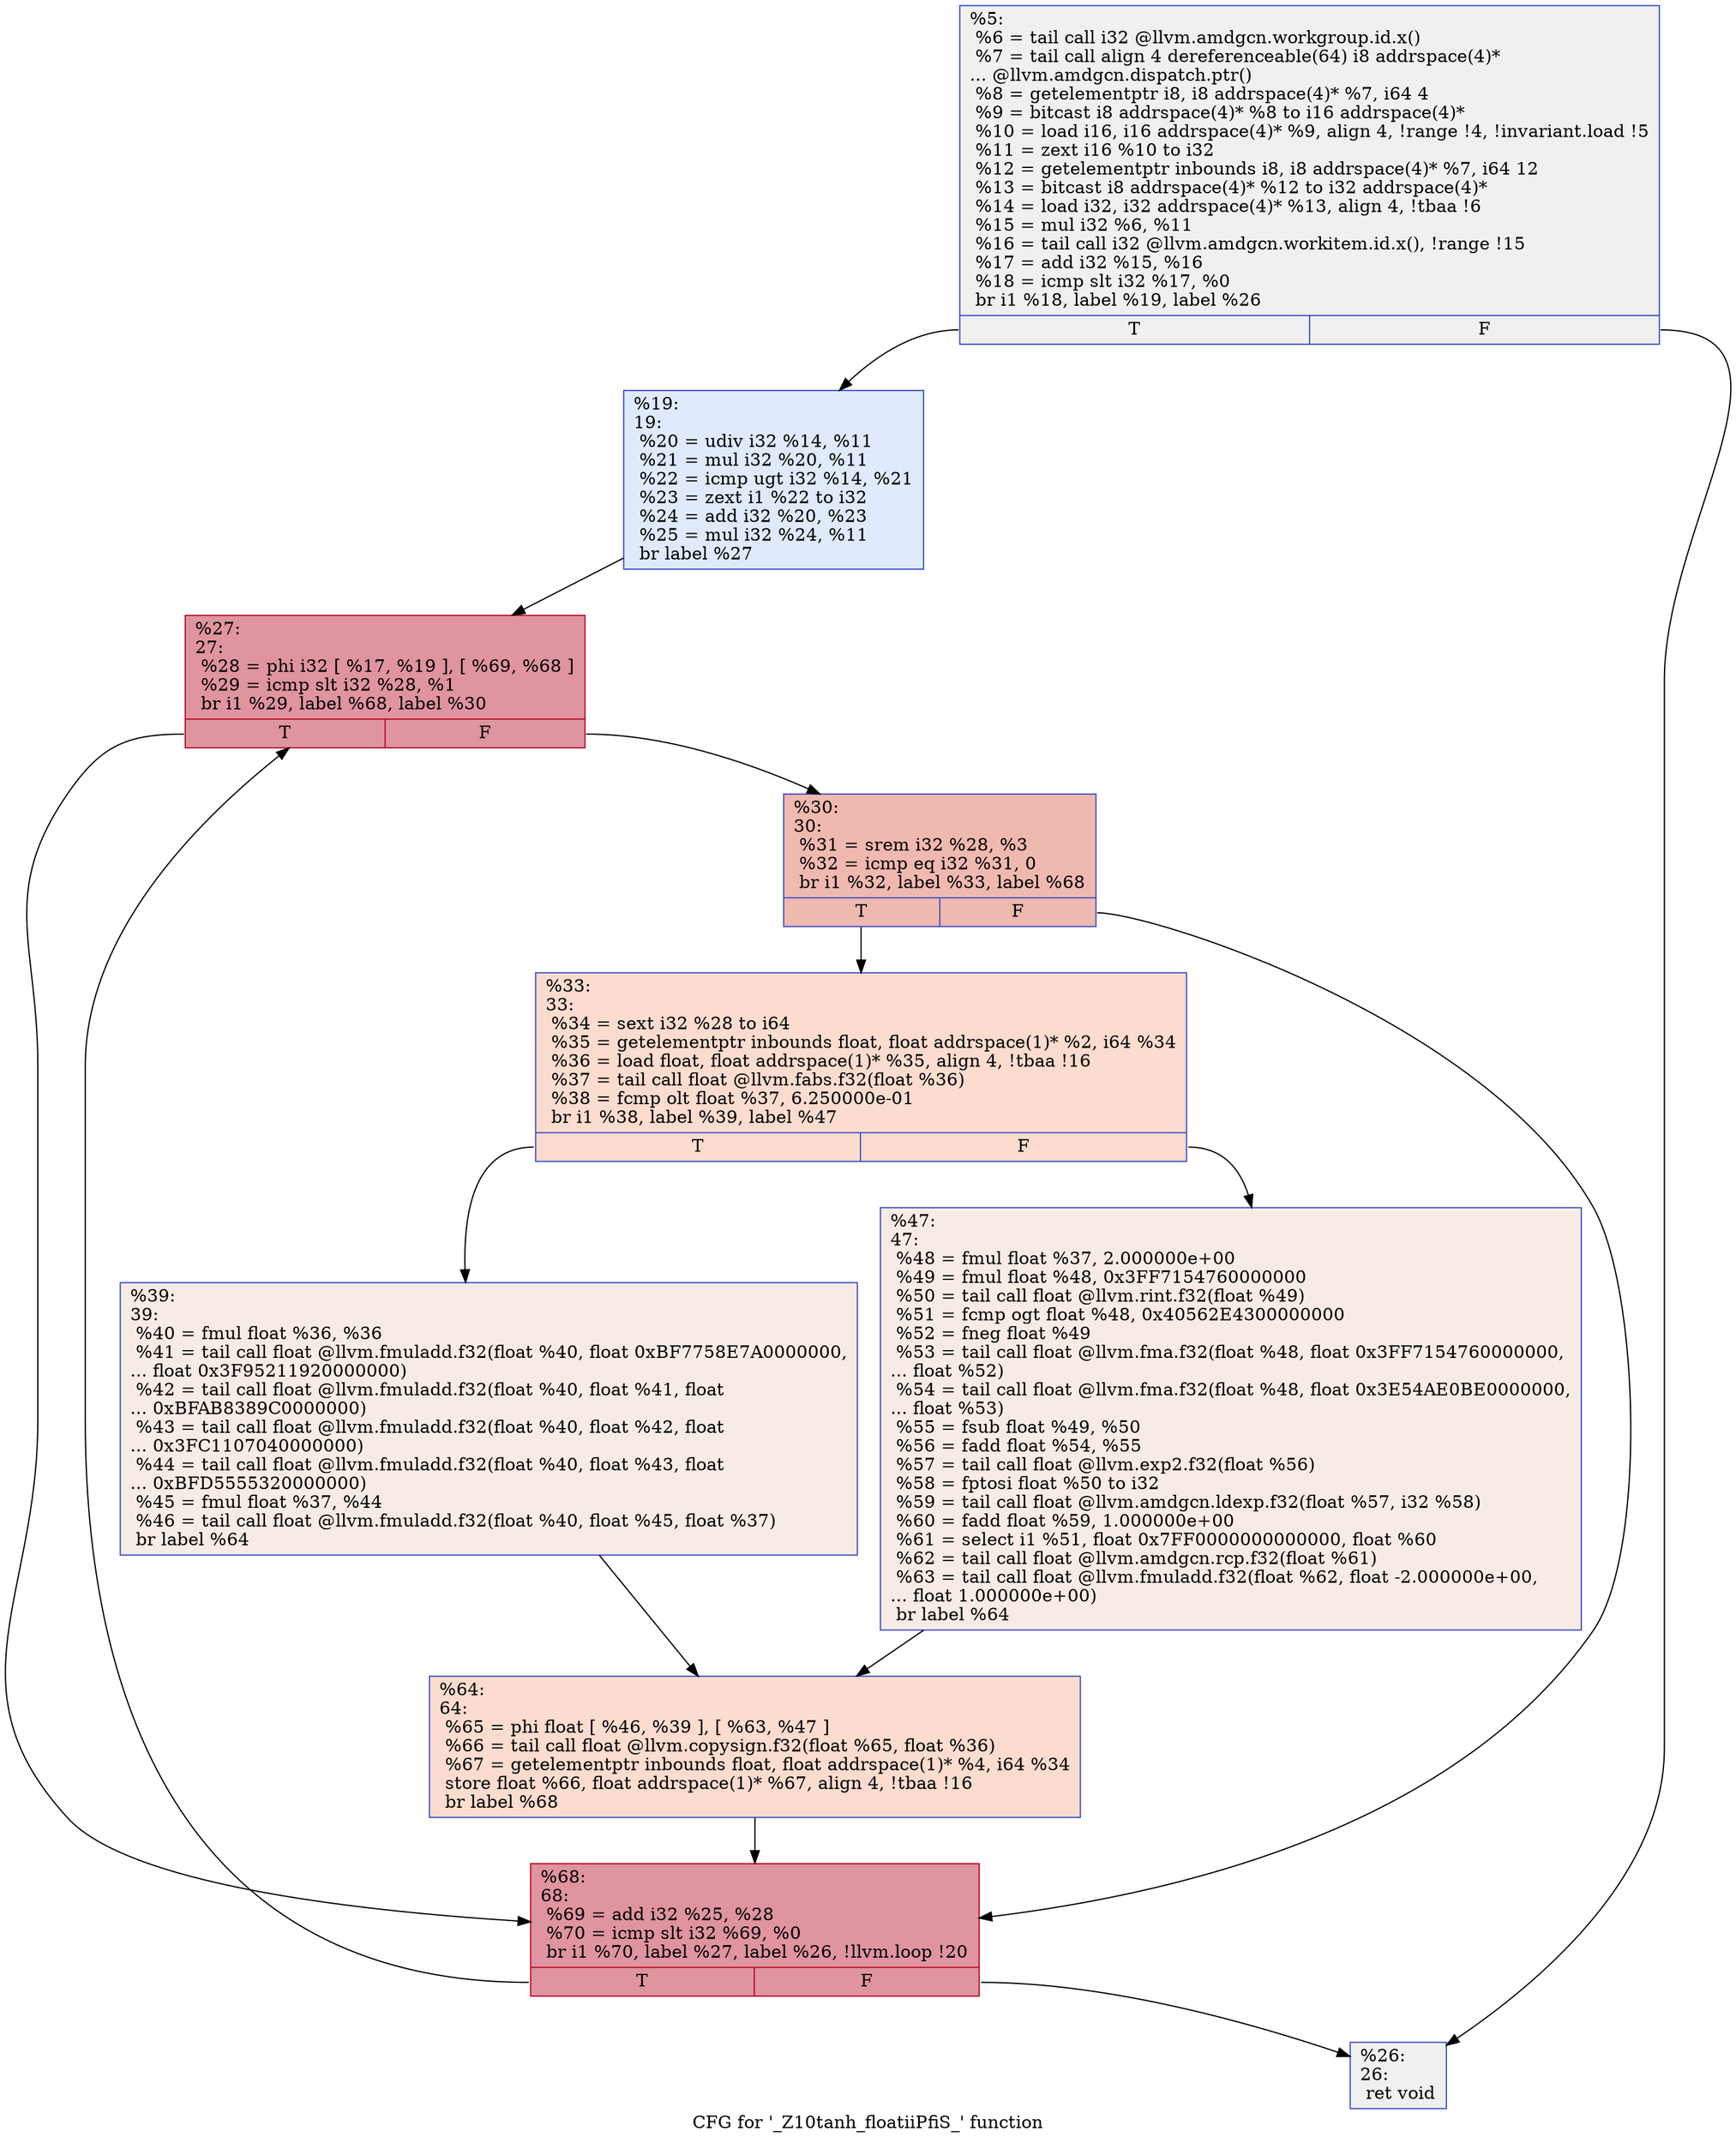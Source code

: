 digraph "CFG for '_Z10tanh_floatiiPfiS_' function" {
	label="CFG for '_Z10tanh_floatiiPfiS_' function";

	Node0x4a0b200 [shape=record,color="#3d50c3ff", style=filled, fillcolor="#dedcdb70",label="{%5:\l  %6 = tail call i32 @llvm.amdgcn.workgroup.id.x()\l  %7 = tail call align 4 dereferenceable(64) i8 addrspace(4)*\l... @llvm.amdgcn.dispatch.ptr()\l  %8 = getelementptr i8, i8 addrspace(4)* %7, i64 4\l  %9 = bitcast i8 addrspace(4)* %8 to i16 addrspace(4)*\l  %10 = load i16, i16 addrspace(4)* %9, align 4, !range !4, !invariant.load !5\l  %11 = zext i16 %10 to i32\l  %12 = getelementptr inbounds i8, i8 addrspace(4)* %7, i64 12\l  %13 = bitcast i8 addrspace(4)* %12 to i32 addrspace(4)*\l  %14 = load i32, i32 addrspace(4)* %13, align 4, !tbaa !6\l  %15 = mul i32 %6, %11\l  %16 = tail call i32 @llvm.amdgcn.workitem.id.x(), !range !15\l  %17 = add i32 %15, %16\l  %18 = icmp slt i32 %17, %0\l  br i1 %18, label %19, label %26\l|{<s0>T|<s1>F}}"];
	Node0x4a0b200:s0 -> Node0x4a0d430;
	Node0x4a0b200:s1 -> Node0x4a0d4c0;
	Node0x4a0d430 [shape=record,color="#3d50c3ff", style=filled, fillcolor="#b9d0f970",label="{%19:\l19:                                               \l  %20 = udiv i32 %14, %11\l  %21 = mul i32 %20, %11\l  %22 = icmp ugt i32 %14, %21\l  %23 = zext i1 %22 to i32\l  %24 = add i32 %20, %23\l  %25 = mul i32 %24, %11\l  br label %27\l}"];
	Node0x4a0d430 -> Node0x4a0d940;
	Node0x4a0d4c0 [shape=record,color="#3d50c3ff", style=filled, fillcolor="#dedcdb70",label="{%26:\l26:                                               \l  ret void\l}"];
	Node0x4a0d940 [shape=record,color="#b70d28ff", style=filled, fillcolor="#b70d2870",label="{%27:\l27:                                               \l  %28 = phi i32 [ %17, %19 ], [ %69, %68 ]\l  %29 = icmp slt i32 %28, %1\l  br i1 %29, label %68, label %30\l|{<s0>T|<s1>F}}"];
	Node0x4a0d940:s0 -> Node0x4a0da50;
	Node0x4a0d940:s1 -> Node0x4a0dbe0;
	Node0x4a0dbe0 [shape=record,color="#3d50c3ff", style=filled, fillcolor="#de614d70",label="{%30:\l30:                                               \l  %31 = srem i32 %28, %3\l  %32 = icmp eq i32 %31, 0\l  br i1 %32, label %33, label %68\l|{<s0>T|<s1>F}}"];
	Node0x4a0dbe0:s0 -> Node0x4a0d290;
	Node0x4a0dbe0:s1 -> Node0x4a0da50;
	Node0x4a0d290 [shape=record,color="#3d50c3ff", style=filled, fillcolor="#f7af9170",label="{%33:\l33:                                               \l  %34 = sext i32 %28 to i64\l  %35 = getelementptr inbounds float, float addrspace(1)* %2, i64 %34\l  %36 = load float, float addrspace(1)* %35, align 4, !tbaa !16\l  %37 = tail call float @llvm.fabs.f32(float %36)\l  %38 = fcmp olt float %37, 6.250000e-01\l  br i1 %38, label %39, label %47\l|{<s0>T|<s1>F}}"];
	Node0x4a0d290:s0 -> Node0x4a0efd0;
	Node0x4a0d290:s1 -> Node0x4a0f060;
	Node0x4a0efd0 [shape=record,color="#3d50c3ff", style=filled, fillcolor="#ecd3c570",label="{%39:\l39:                                               \l  %40 = fmul float %36, %36\l  %41 = tail call float @llvm.fmuladd.f32(float %40, float 0xBF7758E7A0000000,\l... float 0x3F95211920000000)\l  %42 = tail call float @llvm.fmuladd.f32(float %40, float %41, float\l... 0xBFAB8389C0000000)\l  %43 = tail call float @llvm.fmuladd.f32(float %40, float %42, float\l... 0x3FC1107040000000)\l  %44 = tail call float @llvm.fmuladd.f32(float %40, float %43, float\l... 0xBFD5555320000000)\l  %45 = fmul float %37, %44\l  %46 = tail call float @llvm.fmuladd.f32(float %40, float %45, float %37)\l  br label %64\l}"];
	Node0x4a0efd0 -> Node0x4a0fba0;
	Node0x4a0f060 [shape=record,color="#3d50c3ff", style=filled, fillcolor="#ecd3c570",label="{%47:\l47:                                               \l  %48 = fmul float %37, 2.000000e+00\l  %49 = fmul float %48, 0x3FF7154760000000\l  %50 = tail call float @llvm.rint.f32(float %49)\l  %51 = fcmp ogt float %48, 0x40562E4300000000\l  %52 = fneg float %49\l  %53 = tail call float @llvm.fma.f32(float %48, float 0x3FF7154760000000,\l... float %52)\l  %54 = tail call float @llvm.fma.f32(float %48, float 0x3E54AE0BE0000000,\l... float %53)\l  %55 = fsub float %49, %50\l  %56 = fadd float %54, %55\l  %57 = tail call float @llvm.exp2.f32(float %56)\l  %58 = fptosi float %50 to i32\l  %59 = tail call float @llvm.amdgcn.ldexp.f32(float %57, i32 %58)\l  %60 = fadd float %59, 1.000000e+00\l  %61 = select i1 %51, float 0x7FF0000000000000, float %60\l  %62 = tail call float @llvm.amdgcn.rcp.f32(float %61)\l  %63 = tail call float @llvm.fmuladd.f32(float %62, float -2.000000e+00,\l... float 1.000000e+00)\l  br label %64\l}"];
	Node0x4a0f060 -> Node0x4a0fba0;
	Node0x4a0fba0 [shape=record,color="#3d50c3ff", style=filled, fillcolor="#f7af9170",label="{%64:\l64:                                               \l  %65 = phi float [ %46, %39 ], [ %63, %47 ]\l  %66 = tail call float @llvm.copysign.f32(float %65, float %36)\l  %67 = getelementptr inbounds float, float addrspace(1)* %4, i64 %34\l  store float %66, float addrspace(1)* %67, align 4, !tbaa !16\l  br label %68\l}"];
	Node0x4a0fba0 -> Node0x4a0da50;
	Node0x4a0da50 [shape=record,color="#b70d28ff", style=filled, fillcolor="#b70d2870",label="{%68:\l68:                                               \l  %69 = add i32 %25, %28\l  %70 = icmp slt i32 %69, %0\l  br i1 %70, label %27, label %26, !llvm.loop !20\l|{<s0>T|<s1>F}}"];
	Node0x4a0da50:s0 -> Node0x4a0d940;
	Node0x4a0da50:s1 -> Node0x4a0d4c0;
}
